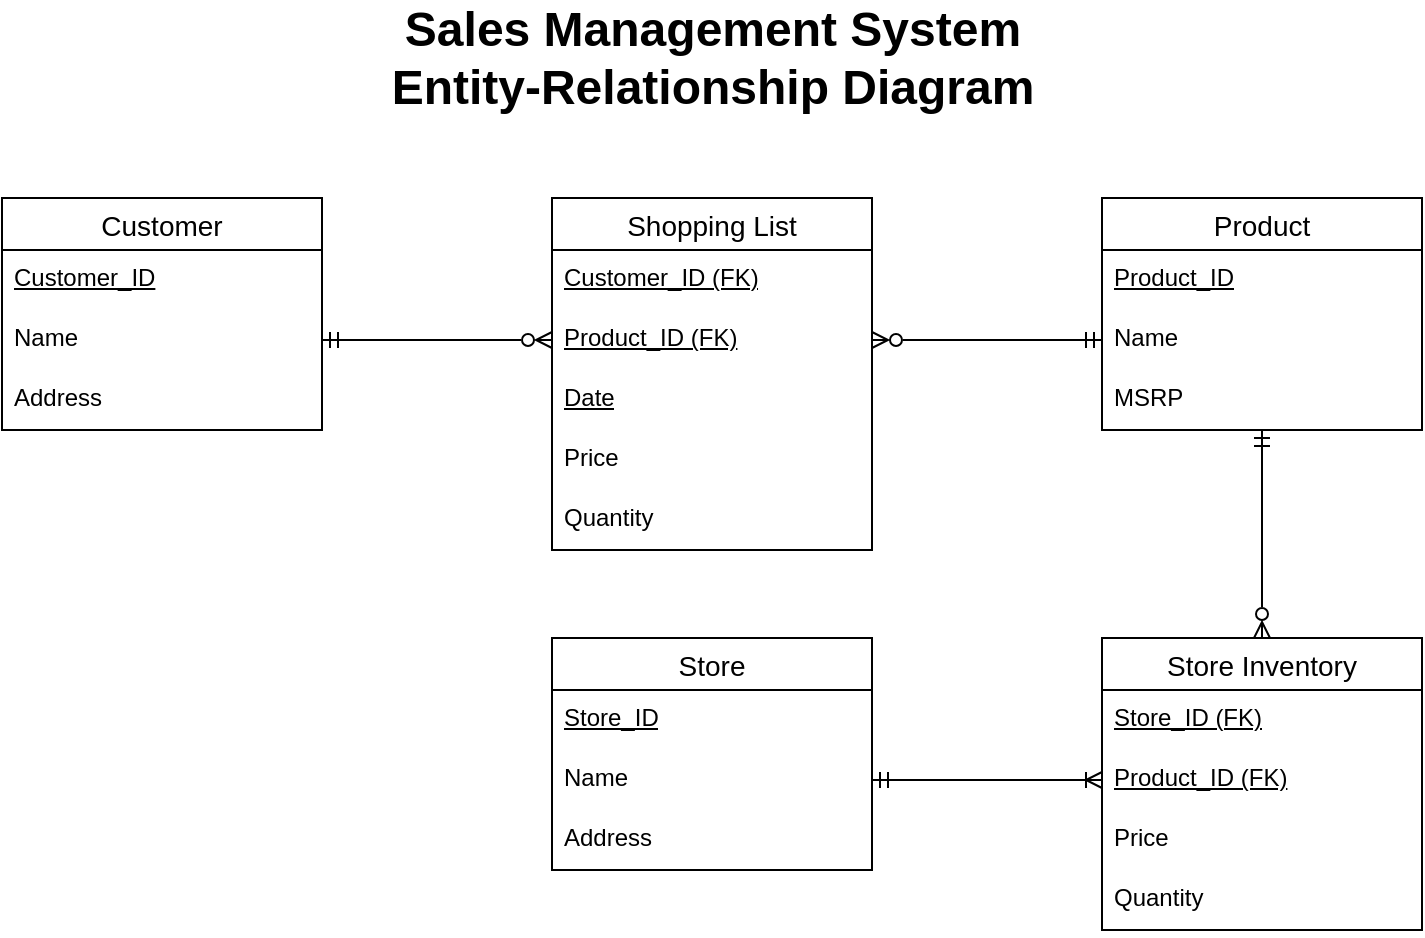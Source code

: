 <mxfile version="24.8.6">
  <diagram name="Page-1" id="3DQLrPXAIXYZ9bNfEtYK">
    <mxGraphModel dx="1434" dy="780" grid="1" gridSize="10" guides="1" tooltips="1" connect="1" arrows="1" fold="1" page="1" pageScale="1" pageWidth="850" pageHeight="1100" math="0" shadow="0">
      <root>
        <mxCell id="0" />
        <mxCell id="1" parent="0" />
        <mxCell id="vtVf-BssiRN-E3WzhJgC-2" value="Customer" style="swimlane;fontStyle=0;childLayout=stackLayout;horizontal=1;startSize=26;horizontalStack=0;resizeParent=1;resizeParentMax=0;resizeLast=0;collapsible=1;marginBottom=0;align=center;fontSize=14;" parent="1" vertex="1">
          <mxGeometry x="70" y="140" width="160" height="116" as="geometry" />
        </mxCell>
        <mxCell id="vtVf-BssiRN-E3WzhJgC-3" value="Customer_ID" style="text;strokeColor=none;fillColor=none;spacingLeft=4;spacingRight=4;overflow=hidden;rotatable=0;points=[[0,0.5],[1,0.5]];portConstraint=eastwest;fontSize=12;whiteSpace=wrap;html=1;fontStyle=4" parent="vtVf-BssiRN-E3WzhJgC-2" vertex="1">
          <mxGeometry y="26" width="160" height="30" as="geometry" />
        </mxCell>
        <mxCell id="vtVf-BssiRN-E3WzhJgC-4" value="Name" style="text;strokeColor=none;fillColor=none;spacingLeft=4;spacingRight=4;overflow=hidden;rotatable=0;points=[[0,0.5],[1,0.5]];portConstraint=eastwest;fontSize=12;whiteSpace=wrap;html=1;" parent="vtVf-BssiRN-E3WzhJgC-2" vertex="1">
          <mxGeometry y="56" width="160" height="30" as="geometry" />
        </mxCell>
        <mxCell id="vtVf-BssiRN-E3WzhJgC-5" value="Address" style="text;strokeColor=none;fillColor=none;spacingLeft=4;spacingRight=4;overflow=hidden;rotatable=0;points=[[0,0.5],[1,0.5]];portConstraint=eastwest;fontSize=12;whiteSpace=wrap;html=1;" parent="vtVf-BssiRN-E3WzhJgC-2" vertex="1">
          <mxGeometry y="86" width="160" height="30" as="geometry" />
        </mxCell>
        <mxCell id="vtVf-BssiRN-E3WzhJgC-6" value="Store" style="swimlane;fontStyle=0;childLayout=stackLayout;horizontal=1;startSize=26;horizontalStack=0;resizeParent=1;resizeParentMax=0;resizeLast=0;collapsible=1;marginBottom=0;align=center;fontSize=14;" parent="1" vertex="1">
          <mxGeometry x="345" y="360" width="160" height="116" as="geometry" />
        </mxCell>
        <mxCell id="vtVf-BssiRN-E3WzhJgC-7" value="Store_ID" style="text;strokeColor=none;fillColor=none;spacingLeft=4;spacingRight=4;overflow=hidden;rotatable=0;points=[[0,0.5],[1,0.5]];portConstraint=eastwest;fontSize=12;whiteSpace=wrap;html=1;fontStyle=4" parent="vtVf-BssiRN-E3WzhJgC-6" vertex="1">
          <mxGeometry y="26" width="160" height="30" as="geometry" />
        </mxCell>
        <mxCell id="vtVf-BssiRN-E3WzhJgC-8" value="Name" style="text;strokeColor=none;fillColor=none;spacingLeft=4;spacingRight=4;overflow=hidden;rotatable=0;points=[[0,0.5],[1,0.5]];portConstraint=eastwest;fontSize=12;whiteSpace=wrap;html=1;" parent="vtVf-BssiRN-E3WzhJgC-6" vertex="1">
          <mxGeometry y="56" width="160" height="30" as="geometry" />
        </mxCell>
        <mxCell id="vtVf-BssiRN-E3WzhJgC-9" value="Address" style="text;strokeColor=none;fillColor=none;spacingLeft=4;spacingRight=4;overflow=hidden;rotatable=0;points=[[0,0.5],[1,0.5]];portConstraint=eastwest;fontSize=12;whiteSpace=wrap;html=1;" parent="vtVf-BssiRN-E3WzhJgC-6" vertex="1">
          <mxGeometry y="86" width="160" height="30" as="geometry" />
        </mxCell>
        <mxCell id="vtVf-BssiRN-E3WzhJgC-10" value="Product" style="swimlane;fontStyle=0;childLayout=stackLayout;horizontal=1;startSize=26;horizontalStack=0;resizeParent=1;resizeParentMax=0;resizeLast=0;collapsible=1;marginBottom=0;align=center;fontSize=14;" parent="1" vertex="1">
          <mxGeometry x="620" y="140" width="160" height="116" as="geometry" />
        </mxCell>
        <mxCell id="vtVf-BssiRN-E3WzhJgC-11" value="Product_ID" style="text;strokeColor=none;fillColor=none;spacingLeft=4;spacingRight=4;overflow=hidden;rotatable=0;points=[[0,0.5],[1,0.5]];portConstraint=eastwest;fontSize=12;whiteSpace=wrap;html=1;fontStyle=4" parent="vtVf-BssiRN-E3WzhJgC-10" vertex="1">
          <mxGeometry y="26" width="160" height="30" as="geometry" />
        </mxCell>
        <mxCell id="vtVf-BssiRN-E3WzhJgC-12" value="Name" style="text;strokeColor=none;fillColor=none;spacingLeft=4;spacingRight=4;overflow=hidden;rotatable=0;points=[[0,0.5],[1,0.5]];portConstraint=eastwest;fontSize=12;whiteSpace=wrap;html=1;" parent="vtVf-BssiRN-E3WzhJgC-10" vertex="1">
          <mxGeometry y="56" width="160" height="30" as="geometry" />
        </mxCell>
        <mxCell id="vtVf-BssiRN-E3WzhJgC-13" value="MSRP" style="text;strokeColor=none;fillColor=none;spacingLeft=4;spacingRight=4;overflow=hidden;rotatable=0;points=[[0,0.5],[1,0.5]];portConstraint=eastwest;fontSize=12;whiteSpace=wrap;html=1;" parent="vtVf-BssiRN-E3WzhJgC-10" vertex="1">
          <mxGeometry y="86" width="160" height="30" as="geometry" />
        </mxCell>
        <mxCell id="vtVf-BssiRN-E3WzhJgC-15" value="Shopping List" style="swimlane;fontStyle=0;childLayout=stackLayout;horizontal=1;startSize=26;horizontalStack=0;resizeParent=1;resizeParentMax=0;resizeLast=0;collapsible=1;marginBottom=0;align=center;fontSize=14;" parent="1" vertex="1">
          <mxGeometry x="345" y="140" width="160" height="176" as="geometry" />
        </mxCell>
        <mxCell id="vtVf-BssiRN-E3WzhJgC-17" value="Customer_ID (FK)" style="text;strokeColor=none;fillColor=none;spacingLeft=4;spacingRight=4;overflow=hidden;rotatable=0;points=[[0,0.5],[1,0.5]];portConstraint=eastwest;fontSize=12;whiteSpace=wrap;html=1;fontStyle=4" parent="vtVf-BssiRN-E3WzhJgC-15" vertex="1">
          <mxGeometry y="26" width="160" height="30" as="geometry" />
        </mxCell>
        <mxCell id="vtVf-BssiRN-E3WzhJgC-16" value="Product_ID (FK)" style="text;strokeColor=none;fillColor=none;spacingLeft=4;spacingRight=4;overflow=hidden;rotatable=0;points=[[0,0.5],[1,0.5]];portConstraint=eastwest;fontSize=12;whiteSpace=wrap;html=1;fontStyle=4" parent="vtVf-BssiRN-E3WzhJgC-15" vertex="1">
          <mxGeometry y="56" width="160" height="30" as="geometry" />
        </mxCell>
        <mxCell id="vtVf-BssiRN-E3WzhJgC-32" value="Date" style="text;strokeColor=none;fillColor=none;spacingLeft=4;spacingRight=4;overflow=hidden;rotatable=0;points=[[0,0.5],[1,0.5]];portConstraint=eastwest;fontSize=12;whiteSpace=wrap;html=1;fontStyle=4" parent="vtVf-BssiRN-E3WzhJgC-15" vertex="1">
          <mxGeometry y="86" width="160" height="30" as="geometry" />
        </mxCell>
        <mxCell id="vtVf-BssiRN-E3WzhJgC-31" value="Price" style="text;strokeColor=none;fillColor=none;spacingLeft=4;spacingRight=4;overflow=hidden;rotatable=0;points=[[0,0.5],[1,0.5]];portConstraint=eastwest;fontSize=12;whiteSpace=wrap;html=1;fontStyle=0" parent="vtVf-BssiRN-E3WzhJgC-15" vertex="1">
          <mxGeometry y="116" width="160" height="30" as="geometry" />
        </mxCell>
        <mxCell id="vtVf-BssiRN-E3WzhJgC-30" value="Quantity" style="text;strokeColor=none;fillColor=none;spacingLeft=4;spacingRight=4;overflow=hidden;rotatable=0;points=[[0,0.5],[1,0.5]];portConstraint=eastwest;fontSize=12;whiteSpace=wrap;html=1;fontStyle=0" parent="vtVf-BssiRN-E3WzhJgC-15" vertex="1">
          <mxGeometry y="146" width="160" height="30" as="geometry" />
        </mxCell>
        <mxCell id="vtVf-BssiRN-E3WzhJgC-25" style="edgeStyle=orthogonalEdgeStyle;shape=connector;rounded=0;orthogonalLoop=1;jettySize=auto;html=1;strokeColor=default;align=center;verticalAlign=middle;fontFamily=Helvetica;fontSize=11;fontColor=default;labelBackgroundColor=default;endArrow=ERmandOne;endFill=0;entryX=0.5;entryY=1;entryDx=0;entryDy=0;startArrow=ERzeroToMany;startFill=0;" parent="1" source="vtVf-BssiRN-E3WzhJgC-19" target="vtVf-BssiRN-E3WzhJgC-10" edge="1">
          <mxGeometry relative="1" as="geometry">
            <mxPoint x="700" y="290" as="targetPoint" />
          </mxGeometry>
        </mxCell>
        <mxCell id="vtVf-BssiRN-E3WzhJgC-19" value="Store Inventory" style="swimlane;fontStyle=0;childLayout=stackLayout;horizontal=1;startSize=26;horizontalStack=0;resizeParent=1;resizeParentMax=0;resizeLast=0;collapsible=1;marginBottom=0;align=center;fontSize=14;" parent="1" vertex="1">
          <mxGeometry x="620" y="360" width="160" height="146" as="geometry" />
        </mxCell>
        <mxCell id="vtVf-BssiRN-E3WzhJgC-20" value="Store_ID (FK)&lt;div&gt;&lt;br&gt;&lt;/div&gt;" style="text;strokeColor=none;fillColor=none;spacingLeft=4;spacingRight=4;overflow=hidden;rotatable=0;points=[[0,0.5],[1,0.5]];portConstraint=eastwest;fontSize=12;whiteSpace=wrap;html=1;fontStyle=4" parent="vtVf-BssiRN-E3WzhJgC-19" vertex="1">
          <mxGeometry y="26" width="160" height="30" as="geometry" />
        </mxCell>
        <mxCell id="vtVf-BssiRN-E3WzhJgC-21" value="Product_ID (FK)" style="text;strokeColor=none;fillColor=none;spacingLeft=4;spacingRight=4;overflow=hidden;rotatable=0;points=[[0,0.5],[1,0.5]];portConstraint=eastwest;fontSize=12;whiteSpace=wrap;html=1;fontStyle=4" parent="vtVf-BssiRN-E3WzhJgC-19" vertex="1">
          <mxGeometry y="56" width="160" height="30" as="geometry" />
        </mxCell>
        <mxCell id="vtVf-BssiRN-E3WzhJgC-22" value="Price" style="text;strokeColor=none;fillColor=none;spacingLeft=4;spacingRight=4;overflow=hidden;rotatable=0;points=[[0,0.5],[1,0.5]];portConstraint=eastwest;fontSize=12;whiteSpace=wrap;html=1;" parent="vtVf-BssiRN-E3WzhJgC-19" vertex="1">
          <mxGeometry y="86" width="160" height="30" as="geometry" />
        </mxCell>
        <mxCell id="EBReER0evc-DCSOXeHem-1" value="Quantity" style="text;strokeColor=none;fillColor=none;spacingLeft=4;spacingRight=4;overflow=hidden;rotatable=0;points=[[0,0.5],[1,0.5]];portConstraint=eastwest;fontSize=12;whiteSpace=wrap;html=1;" vertex="1" parent="vtVf-BssiRN-E3WzhJgC-19">
          <mxGeometry y="116" width="160" height="30" as="geometry" />
        </mxCell>
        <mxCell id="vtVf-BssiRN-E3WzhJgC-14" value="Sales Management System&lt;div&gt;Entity-Relationship Diagram&lt;/div&gt;" style="text;strokeColor=none;fillColor=none;html=1;fontSize=24;fontStyle=1;verticalAlign=middle;align=center;" parent="1" vertex="1">
          <mxGeometry x="375" y="50" width="100" height="40" as="geometry" />
        </mxCell>
        <mxCell id="vtVf-BssiRN-E3WzhJgC-23" style="edgeStyle=orthogonalEdgeStyle;rounded=0;orthogonalLoop=1;jettySize=auto;html=1;entryX=0;entryY=0.5;entryDx=0;entryDy=0;endArrow=ERzeroToMany;endFill=0;startArrow=ERmandOne;startFill=0;" parent="1" source="vtVf-BssiRN-E3WzhJgC-4" target="vtVf-BssiRN-E3WzhJgC-16" edge="1">
          <mxGeometry relative="1" as="geometry" />
        </mxCell>
        <mxCell id="vtVf-BssiRN-E3WzhJgC-24" style="edgeStyle=orthogonalEdgeStyle;shape=connector;rounded=0;orthogonalLoop=1;jettySize=auto;html=1;entryX=1;entryY=0.5;entryDx=0;entryDy=0;strokeColor=default;align=center;verticalAlign=middle;fontFamily=Helvetica;fontSize=11;fontColor=default;labelBackgroundColor=default;endArrow=ERzeroToMany;endFill=0;startArrow=ERmandOne;startFill=0;exitX=0;exitY=0.5;exitDx=0;exitDy=0;" parent="1" source="vtVf-BssiRN-E3WzhJgC-12" target="vtVf-BssiRN-E3WzhJgC-16" edge="1">
          <mxGeometry relative="1" as="geometry">
            <mxPoint x="590" y="230" as="sourcePoint" />
            <Array as="points">
              <mxPoint x="600" y="211" />
              <mxPoint x="600" y="211" />
            </Array>
          </mxGeometry>
        </mxCell>
        <mxCell id="vtVf-BssiRN-E3WzhJgC-26" style="edgeStyle=orthogonalEdgeStyle;shape=connector;rounded=0;orthogonalLoop=1;jettySize=auto;html=1;entryX=0;entryY=0.5;entryDx=0;entryDy=0;strokeColor=default;align=center;verticalAlign=middle;fontFamily=Helvetica;fontSize=11;fontColor=default;labelBackgroundColor=default;endArrow=ERoneToMany;endFill=0;startArrow=ERmandOne;startFill=0;" parent="1" source="vtVf-BssiRN-E3WzhJgC-8" target="vtVf-BssiRN-E3WzhJgC-21" edge="1">
          <mxGeometry relative="1" as="geometry" />
        </mxCell>
      </root>
    </mxGraphModel>
  </diagram>
</mxfile>
